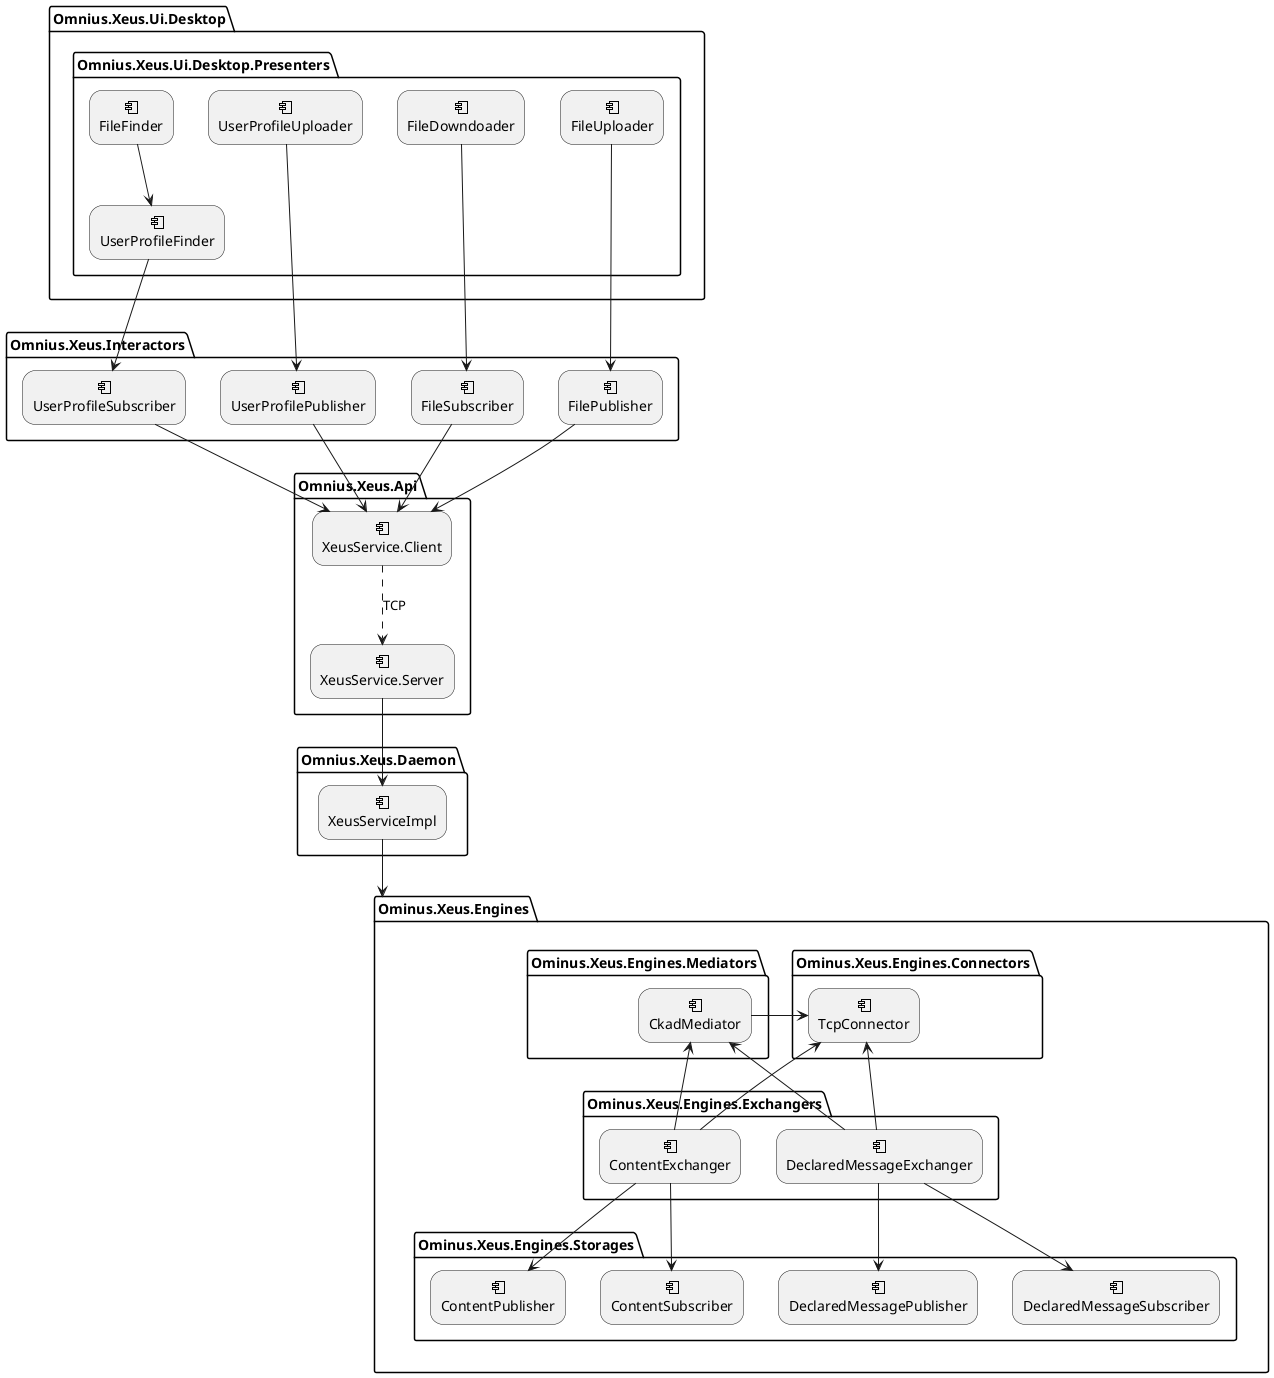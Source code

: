 @startuml

skinparam rectangle<<behavior>> {
	roundCorner 25
}
sprite $component jar:archimate/component

package Omnius.Xeus.Ui.Desktop {
    package Omnius.Xeus.Ui.Desktop.Presenters {
        rectangle UserProfileFinder <<$component>><<behavior>>
        rectangle UserProfileUploader <<$component>><<behavior>>
        rectangle FileFinder <<$component>><<behavior>>
        rectangle FileDowndoader <<$component>><<behavior>>
        rectangle FileUploader <<$component>><<behavior>>
    }
}

package Omnius.Xeus.Interactors {
    rectangle FilePublisher <<$component>><<behavior>>
    rectangle FileSubscriber <<$component>><<behavior>>
    rectangle UserProfilePublisher <<$component>><<behavior>>
    rectangle UserProfileSubscriber <<$component>><<behavior>>
}

package Omnius.Xeus.Api {
    rectangle XeusService.Client <<$component>><<behavior>>
    rectangle XeusService.Server <<$component>><<behavior>>
}

package Omnius.Xeus.Daemon {
    rectangle XeusServiceImpl <<$component>><<behavior>>
}

package Ominus.Xeus.Engines {
    package Ominus.Xeus.Engines.Connectors {
        rectangle TcpConnector <<$component>><<behavior>>
    }
    package Ominus.Xeus.Engines.Exchangers {
        rectangle ContentExchanger <<$component>><<behavior>>
        rectangle DeclaredMessageExchanger <<$component>><<behavior>>
    }
    package Ominus.Xeus.Engines.Mediators {
        rectangle CkadMediator <<$component>><<behavior>>
    }
    package Ominus.Xeus.Engines.Storages {
        rectangle ContentPublisher <<$component>><<behavior>>
        rectangle ContentSubscriber <<$component>><<behavior>>
        rectangle DeclaredMessagePublisher <<$component>><<behavior>>
        rectangle DeclaredMessageSubscriber <<$component>><<behavior>>
    }
}

UserProfileFinder -down-> UserProfileSubscriber
UserProfileUploader -down-> UserProfilePublisher
FileFinder -down-> UserProfileFinder
FileDowndoader -down-> FileSubscriber
FileUploader -down-> FilePublisher

FilePublisher -down-> XeusService.Client
FileSubscriber -down-> XeusService.Client
UserProfilePublisher -down-> XeusService.Client
UserProfileSubscriber -down-> XeusService.Client

XeusService.Client .down.> XeusService.Server : TCP

XeusService.Server -down-> XeusServiceImpl

XeusServiceImpl -down-> Ominus.Xeus.Engines

CkadMediator -left-> TcpConnector

ContentExchanger -up-> TcpConnector
ContentExchanger -up-> CkadMediator
ContentExchanger -down-> ContentPublisher
ContentExchanger -down-> ContentSubscriber

DeclaredMessageExchanger -up-> TcpConnector
DeclaredMessageExchanger -up-> CkadMediator
DeclaredMessageExchanger -down-> DeclaredMessagePublisher
DeclaredMessageExchanger -down-> DeclaredMessageSubscriber

@enduml
